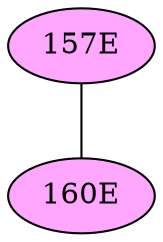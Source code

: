 // The Round Table
graph {
	"157E" [fillcolor="#FFA6FF" style=radial]
	"160E" [fillcolor="#FFA6FF" style=radial]
	"157E" -- "160E" [penwidth=1]
}
